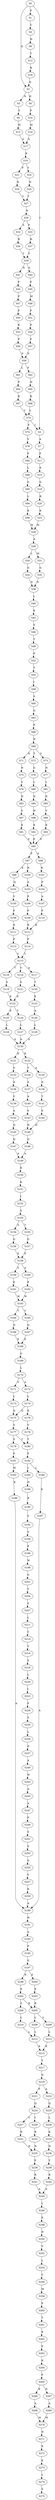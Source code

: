 strict digraph  {
	S0 -> S1 [ label = P ];
	S0 -> S2 [ label = Q ];
	S0 -> S3 [ label = I ];
	S1 -> S4 [ label = C ];
	S2 -> S5 [ label = N ];
	S2 -> S6 [ label = H ];
	S3 -> S7 [ label = A ];
	S4 -> S8 [ label = H ];
	S5 -> S9 [ label = Y ];
	S6 -> S10 [ label = P ];
	S7 -> S11 [ label = P ];
	S8 -> S12 [ label = Y ];
	S9 -> S13 [ label = M ];
	S10 -> S14 [ label = M ];
	S11 -> S15 [ label = E ];
	S12 -> S16 [ label = R ];
	S13 -> S17 [ label = G ];
	S14 -> S17 [ label = G ];
	S15 -> S18 [ label = G ];
	S16 -> S2 [ label = Q ];
	S17 -> S19 [ label = R ];
	S18 -> S20 [ label = R ];
	S19 -> S21 [ label = F ];
	S19 -> S22 [ label = Y ];
	S20 -> S23 [ label = K ];
	S21 -> S24 [ label = N ];
	S22 -> S25 [ label = N ];
	S23 -> S26 [ label = M ];
	S24 -> S27 [ label = Y ];
	S25 -> S27 [ label = Y ];
	S26 -> S28 [ label = A ];
	S27 -> S29 [ label = N ];
	S28 -> S30 [ label = L ];
	S28 -> S31 [ label = M ];
	S29 -> S32 [ label = A ];
	S29 -> S33 [ label = P ];
	S30 -> S34 [ label = G ];
	S31 -> S35 [ label = G ];
	S32 -> S36 [ label = R ];
	S33 -> S37 [ label = R ];
	S34 -> S38 [ label = N ];
	S35 -> S38 [ label = N ];
	S36 -> S39 [ label = Y ];
	S37 -> S39 [ label = Y ];
	S38 -> S40 [ label = L ];
	S39 -> S41 [ label = N ];
	S39 -> S42 [ label = G ];
	S40 -> S43 [ label = E ];
	S41 -> S44 [ label = P ];
	S42 -> S45 [ label = P ];
	S43 -> S46 [ label = V ];
	S44 -> S47 [ label = F ];
	S45 -> S48 [ label = M ];
	S46 -> S49 [ label = T ];
	S47 -> S50 [ label = P ];
	S48 -> S51 [ label = P ];
	S49 -> S52 [ label = P ];
	S50 -> S53 [ label = K ];
	S51 -> S54 [ label = P ];
	S52 -> S55 [ label = T ];
	S53 -> S56 [ label = P ];
	S54 -> S57 [ label = P ];
	S55 -> S58 [ label = I ];
	S56 -> S59 [ label = D ];
	S57 -> S59 [ label = D ];
	S58 -> S60 [ label = S ];
	S59 -> S61 [ label = L ];
	S59 -> S62 [ label = F ];
	S60 -> S63 [ label = G ];
	S61 -> S64 [ label = P ];
	S62 -> S65 [ label = H ];
	S63 -> S66 [ label = P ];
	S64 -> S67 [ label = R ];
	S65 -> S68 [ label = R ];
	S66 -> S69 [ label = N ];
	S67 -> S70 [ label = Y ];
	S68 -> S70 [ label = Y ];
	S69 -> S71 [ label = N ];
	S69 -> S72 [ label = T ];
	S69 -> S73 [ label = S ];
	S70 -> S3 [ label = I ];
	S70 -> S74 [ label = F ];
	S71 -> S75 [ label = N ];
	S72 -> S76 [ label = G ];
	S73 -> S77 [ label = N ];
	S74 -> S78 [ label = V ];
	S75 -> S79 [ label = V ];
	S76 -> S80 [ label = L ];
	S77 -> S81 [ label = I ];
	S78 -> S82 [ label = P ];
	S79 -> S83 [ label = N ];
	S80 -> S84 [ label = N ];
	S81 -> S85 [ label = D ];
	S82 -> S86 [ label = L ];
	S83 -> S87 [ label = S ];
	S84 -> S88 [ label = H ];
	S85 -> S89 [ label = V ];
	S86 -> S90 [ label = G ];
	S87 -> S91 [ label = K ];
	S88 -> S92 [ label = K ];
	S89 -> S93 [ label = K ];
	S90 -> S94 [ label = L ];
	S91 -> S95 [ label = P ];
	S92 -> S95 [ label = P ];
	S93 -> S95 [ label = P ];
	S94 -> S96 [ label = K ];
	S95 -> S97 [ label = P ];
	S95 -> S98 [ label = S ];
	S96 -> S26 [ label = M ];
	S97 -> S99 [ label = K ];
	S97 -> S100 [ label = R ];
	S98 -> S101 [ label = R ];
	S99 -> S102 [ label = Q ];
	S100 -> S103 [ label = A ];
	S101 -> S104 [ label = P ];
	S102 -> S105 [ label = V ];
	S103 -> S106 [ label = P ];
	S104 -> S107 [ label = A ];
	S105 -> S108 [ label = P ];
	S106 -> S109 [ label = P ];
	S107 -> S110 [ label = P ];
	S108 -> S111 [ label = K ];
	S109 -> S112 [ label = R ];
	S110 -> S112 [ label = R ];
	S111 -> S113 [ label = P ];
	S112 -> S114 [ label = P ];
	S113 -> S115 [ label = L ];
	S114 -> S115 [ label = L ];
	S115 -> S116 [ label = T ];
	S115 -> S117 [ label = A ];
	S115 -> S118 [ label = V ];
	S116 -> S119 [ label = S ];
	S117 -> S120 [ label = T ];
	S118 -> S121 [ label = S ];
	S119 -> S122 [ label = E ];
	S120 -> S123 [ label = E ];
	S121 -> S122 [ label = E ];
	S122 -> S124 [ label = T ];
	S122 -> S125 [ label = E ];
	S123 -> S126 [ label = A ];
	S124 -> S127 [ label = L ];
	S125 -> S128 [ label = L ];
	S126 -> S129 [ label = L ];
	S127 -> S130 [ label = A ];
	S128 -> S130 [ label = A ];
	S129 -> S130 [ label = A ];
	S130 -> S131 [ label = K ];
	S130 -> S132 [ label = R ];
	S131 -> S133 [ label = S ];
	S132 -> S134 [ label = T ];
	S132 -> S135 [ label = A ];
	S133 -> S136 [ label = A ];
	S134 -> S137 [ label = A ];
	S135 -> S138 [ label = A ];
	S136 -> S139 [ label = V ];
	S137 -> S140 [ label = A ];
	S138 -> S141 [ label = T ];
	S139 -> S142 [ label = A ];
	S140 -> S143 [ label = S ];
	S141 -> S144 [ label = S ];
	S142 -> S145 [ label = Q ];
	S143 -> S146 [ label = H ];
	S144 -> S146 [ label = H ];
	S145 -> S147 [ label = Q ];
	S146 -> S148 [ label = Q ];
	S147 -> S149 [ label = A ];
	S148 -> S149 [ label = A ];
	S149 -> S150 [ label = K ];
	S150 -> S151 [ label = K ];
	S151 -> S152 [ label = I ];
	S152 -> S153 [ label = S ];
	S153 -> S154 [ label = S ];
	S153 -> S155 [ label = T ];
	S154 -> S156 [ label = G ];
	S155 -> S157 [ label = G ];
	S156 -> S158 [ label = E ];
	S157 -> S158 [ label = E ];
	S158 -> S159 [ label = S ];
	S158 -> S160 [ label = A ];
	S159 -> S161 [ label = E ];
	S160 -> S162 [ label = E ];
	S161 -> S163 [ label = W ];
	S162 -> S163 [ label = W ];
	S163 -> S164 [ label = T ];
	S163 -> S165 [ label = V ];
	S164 -> S166 [ label = Q ];
	S165 -> S167 [ label = Q ];
	S166 -> S168 [ label = E ];
	S167 -> S168 [ label = E ];
	S168 -> S169 [ label = G ];
	S169 -> S170 [ label = L ];
	S170 -> S171 [ label = S ];
	S170 -> S172 [ label = A ];
	S171 -> S173 [ label = L ];
	S172 -> S174 [ label = L ];
	S173 -> S175 [ label = Q ];
	S174 -> S176 [ label = E ];
	S174 -> S175 [ label = Q ];
	S175 -> S177 [ label = V ];
	S176 -> S178 [ label = V ];
	S177 -> S179 [ label = S ];
	S177 -> S180 [ label = T ];
	S178 -> S180 [ label = T ];
	S179 -> S181 [ label = F ];
	S180 -> S182 [ label = F ];
	S181 -> S183 [ label = M ];
	S182 -> S184 [ label = L ];
	S182 -> S185 [ label = I ];
	S183 -> S186 [ label = K ];
	S184 -> S187 [ label = K ];
	S185 -> S188 [ label = H ];
	S186 -> S189 [ label = A ];
	S187 -> S189 [ label = A ];
	S188 -> S190 [ label = R ];
	S189 -> S191 [ label = H ];
	S190 -> S192 [ label = S ];
	S191 -> S193 [ label = A ];
	S192 -> S194 [ label = S ];
	S193 -> S195 [ label = P ];
	S194 -> S196 [ label = E ];
	S195 -> S197 [ label = G ];
	S196 -> S198 [ label = W ];
	S197 -> S199 [ label = R ];
	S197 -> S200 [ label = E ];
	S198 -> S201 [ label = G ];
	S199 -> S202 [ label = E ];
	S200 -> S203 [ label = E ];
	S201 -> S204 [ label = V ];
	S202 -> S205 [ label = R ];
	S202 -> S206 [ label = S ];
	S203 -> S205 [ label = R ];
	S204 -> S207 [ label = S ];
	S205 -> S208 [ label = L ];
	S205 -> S209 [ label = V ];
	S206 -> S210 [ label = L ];
	S207 -> S211 [ label = L ];
	S208 -> S212 [ label = L ];
	S209 -> S213 [ label = L ];
	S210 -> S212 [ label = L ];
	S211 -> S214 [ label = C ];
	S212 -> S215 [ label = K ];
	S213 -> S215 [ label = K ];
	S214 -> S216 [ label = V ];
	S215 -> S217 [ label = Y ];
	S216 -> S218 [ label = S ];
	S217 -> S219 [ label = Q ];
	S218 -> S220 [ label = L ];
	S219 -> S221 [ label = P ];
	S219 -> S222 [ label = A ];
	S220 -> S223 [ label = I ];
	S221 -> S224 [ label = Q ];
	S222 -> S225 [ label = Q ];
	S223 -> S226 [ label = F ];
	S224 -> S227 [ label = V ];
	S224 -> S228 [ label = I ];
	S225 -> S229 [ label = L ];
	S226 -> S230 [ label = S ];
	S227 -> S231 [ label = R ];
	S228 -> S232 [ label = R ];
	S229 -> S233 [ label = K ];
	S230 -> S234 [ label = L ];
	S231 -> S235 [ label = N ];
	S232 -> S235 [ label = N ];
	S233 -> S236 [ label = N ];
	S234 -> S237 [ label = D ];
	S235 -> S238 [ label = F ];
	S236 -> S239 [ label = Y ];
	S237 -> S240 [ label = A ];
	S238 -> S241 [ label = R ];
	S239 -> S242 [ label = R ];
	S240 -> S243 [ label = W ];
	S241 -> S244 [ label = A ];
	S242 -> S244 [ label = A ];
	S243 -> S245 [ label = A ];
	S244 -> S246 [ label = L ];
	S245 -> S247 [ label = A ];
	S246 -> S248 [ label = E ];
	S247 -> S249 [ label = P ];
	S248 -> S250 [ label = N ];
	S249 -> S251 [ label = S ];
	S250 -> S252 [ label = V ];
	S251 -> S253 [ label = S ];
	S252 -> S254 [ label = L ];
	S253 -> S255 [ label = G ];
	S254 -> S256 [ label = C ];
	S255 -> S257 [ label = V ];
	S256 -> S258 [ label = M ];
	S257 -> S259 [ label = K ];
	S258 -> S260 [ label = P ];
	S259 -> S189 [ label = A ];
	S260 -> S261 [ label = T ];
	S261 -> S262 [ label = K ];
	S262 -> S263 [ label = E ];
	S263 -> S264 [ label = K ];
	S264 -> S265 [ label = P ];
	S265 -> S266 [ label = K ];
	S265 -> S267 [ label = N ];
	S266 -> S268 [ label = A ];
	S267 -> S269 [ label = A ];
	S268 -> S270 [ label = M ];
	S269 -> S270 [ label = M ];
	S270 -> S271 [ label = N ];
	S271 -> S272 [ label = E ];
	S272 -> S273 [ label = E ];
	S273 -> S274 [ label = L ];
	S274 -> S275 [ label = S ];
}
